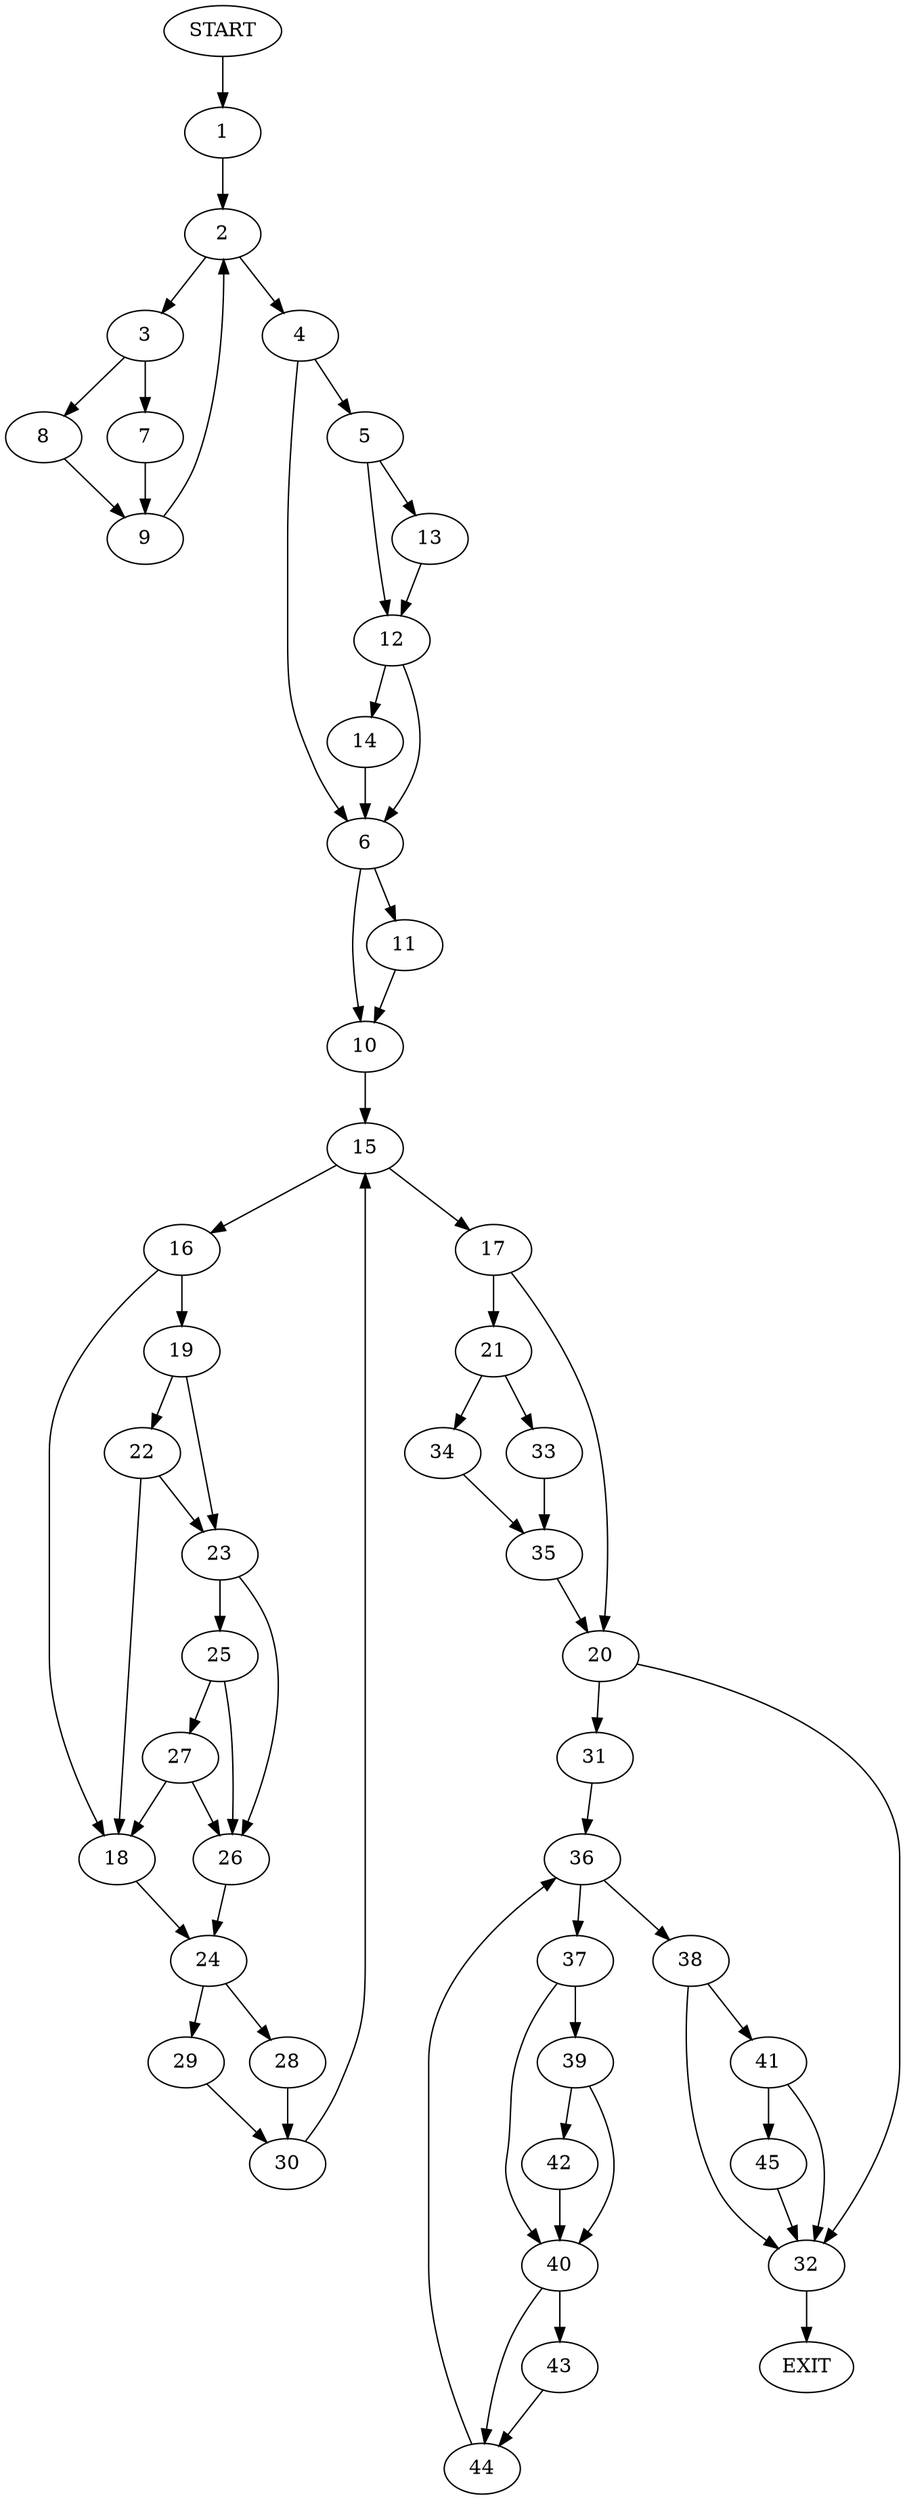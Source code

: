 digraph {
0 [label="START"]
46 [label="EXIT"]
0 -> 1
1 -> 2
2 -> 3
2 -> 4
4 -> 5
4 -> 6
3 -> 7
3 -> 8
8 -> 9
7 -> 9
9 -> 2
6 -> 10
6 -> 11
5 -> 12
5 -> 13
12 -> 14
12 -> 6
13 -> 12
14 -> 6
10 -> 15
11 -> 10
15 -> 16
15 -> 17
16 -> 18
16 -> 19
17 -> 20
17 -> 21
19 -> 22
19 -> 23
18 -> 24
22 -> 18
22 -> 23
23 -> 25
23 -> 26
25 -> 26
25 -> 27
26 -> 24
27 -> 18
27 -> 26
24 -> 28
24 -> 29
29 -> 30
28 -> 30
30 -> 15
20 -> 31
20 -> 32
21 -> 33
21 -> 34
34 -> 35
33 -> 35
35 -> 20
31 -> 36
32 -> 46
36 -> 37
36 -> 38
37 -> 39
37 -> 40
38 -> 32
38 -> 41
39 -> 40
39 -> 42
40 -> 43
40 -> 44
42 -> 40
43 -> 44
44 -> 36
41 -> 32
41 -> 45
45 -> 32
}
